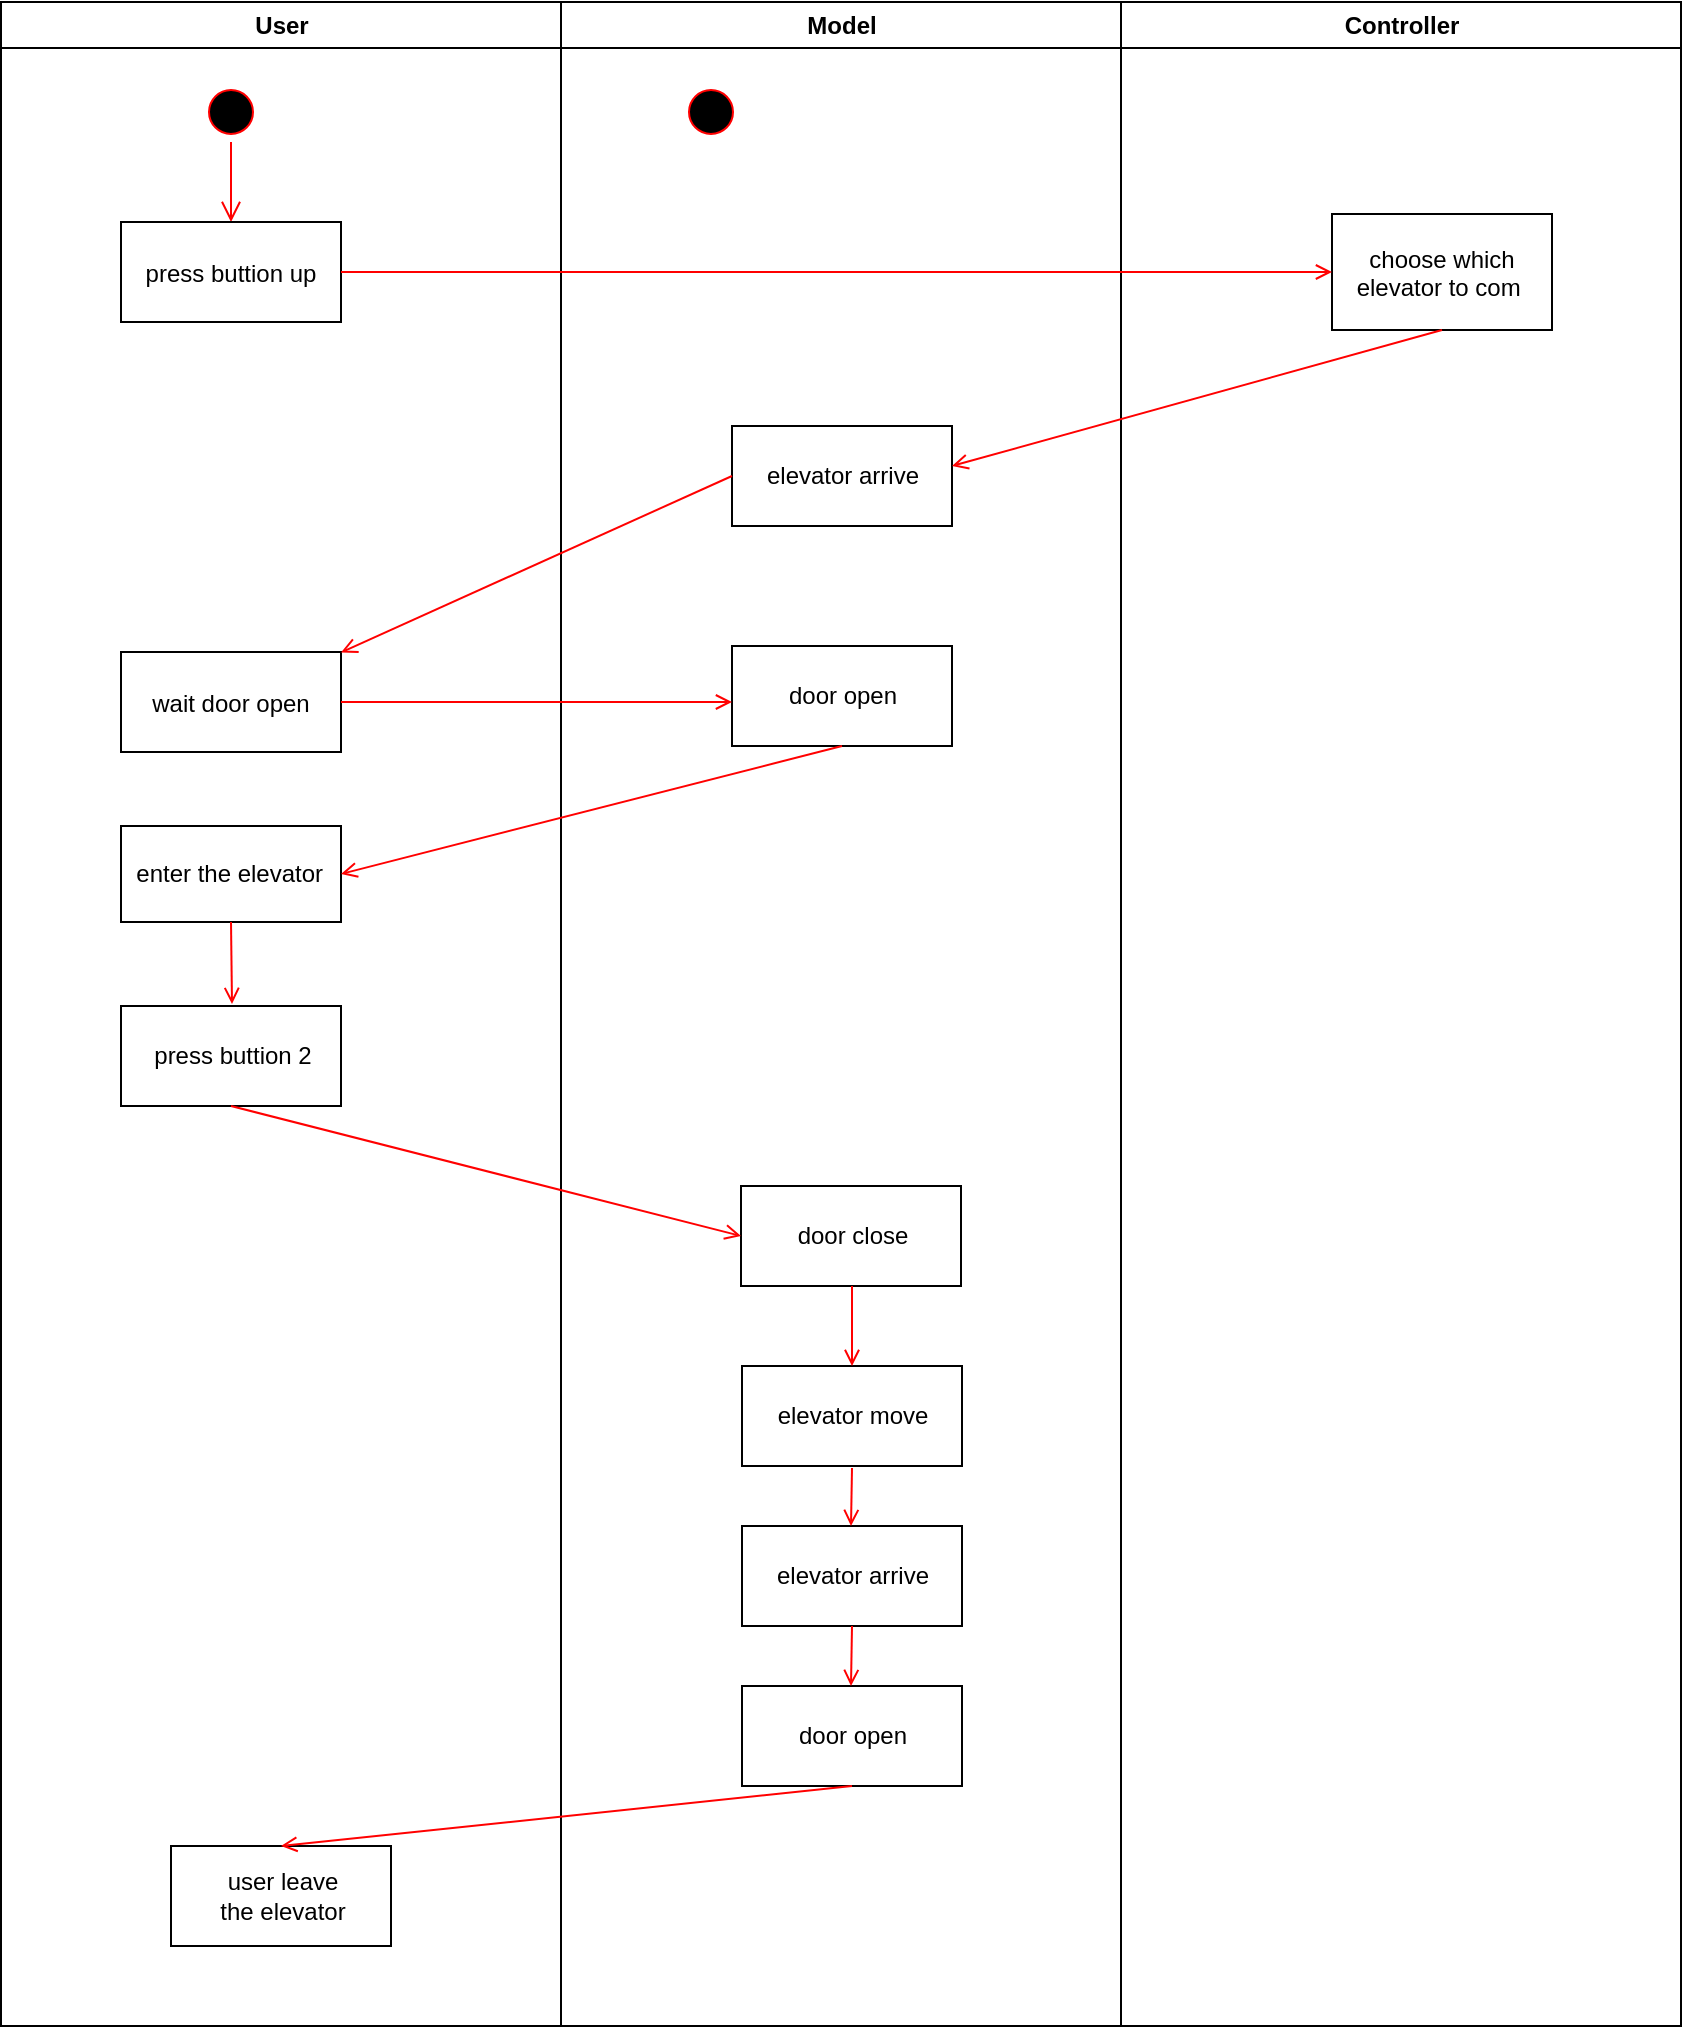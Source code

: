 <mxfile version="14.5.7" type="device"><diagram name="Page-1" id="e7e014a7-5840-1c2e-5031-d8a46d1fe8dd"><mxGraphModel dx="1209" dy="627" grid="1" gridSize="10" guides="1" tooltips="1" connect="1" arrows="1" fold="1" page="1" pageScale="1" pageWidth="980" pageHeight="690" background="#ffffff" math="0" shadow="0"><root><mxCell id="0"/><mxCell id="1" parent="0"/><mxCell id="2" value="User" style="swimlane;whiteSpace=wrap" parent="1" vertex="1"><mxGeometry x="164.5" y="128" width="280" height="1012" as="geometry"/></mxCell><mxCell id="5" value="" style="ellipse;shape=startState;fillColor=#000000;strokeColor=#ff0000;" parent="2" vertex="1"><mxGeometry x="100" y="40" width="30" height="30" as="geometry"/></mxCell><mxCell id="6" value="" style="edgeStyle=elbowEdgeStyle;elbow=horizontal;verticalAlign=bottom;endArrow=open;endSize=8;strokeColor=#FF0000;endFill=1;rounded=0" parent="2" source="5" target="7" edge="1"><mxGeometry x="100" y="40" as="geometry"><mxPoint x="115" y="110" as="targetPoint"/></mxGeometry></mxCell><mxCell id="7" value="press buttion up" style="" parent="2" vertex="1"><mxGeometry x="60" y="110" width="110" height="50" as="geometry"/></mxCell><mxCell id="10" value="wait door open" style="" parent="2" vertex="1"><mxGeometry x="60" y="325" width="110" height="50" as="geometry"/></mxCell><mxCell id="RMHZ1ES6It8TpRGUKAsq-44" value="enter the elevator&amp;nbsp;" style="html=1;" vertex="1" parent="2"><mxGeometry x="60" y="412" width="110" height="48" as="geometry"/></mxCell><mxCell id="RMHZ1ES6It8TpRGUKAsq-54" value="press buttion 2" style="html=1;" vertex="1" parent="2"><mxGeometry x="60" y="502" width="110" height="50" as="geometry"/></mxCell><mxCell id="RMHZ1ES6It8TpRGUKAsq-57" value="" style="endArrow=open;strokeColor=#FF0000;endFill=1;rounded=0;exitX=0.5;exitY=1;exitDx=0;exitDy=0;" edge="1" parent="2" source="RMHZ1ES6It8TpRGUKAsq-44"><mxGeometry relative="1" as="geometry"><mxPoint x="430.5" y="382" as="sourcePoint"/><mxPoint x="115.5" y="501" as="targetPoint"/></mxGeometry></mxCell><mxCell id="RMHZ1ES6It8TpRGUKAsq-65" value="user leave &lt;br&gt;the elevator" style="html=1;" vertex="1" parent="2"><mxGeometry x="85" y="922" width="110" height="50" as="geometry"/></mxCell><mxCell id="3" value="Model" style="swimlane;whiteSpace=wrap" parent="1" vertex="1"><mxGeometry x="444.5" y="128" width="280" height="1012" as="geometry"/></mxCell><mxCell id="13" value="" style="ellipse;shape=startState;fillColor=#000000;strokeColor=#ff0000;" parent="3" vertex="1"><mxGeometry x="60" y="40" width="30" height="30" as="geometry"/></mxCell><mxCell id="RMHZ1ES6It8TpRGUKAsq-41" value="elevator arrive" style="html=1;" vertex="1" parent="3"><mxGeometry x="85.5" y="212" width="110" height="50" as="geometry"/></mxCell><mxCell id="RMHZ1ES6It8TpRGUKAsq-43" value="door open" style="html=1;" vertex="1" parent="3"><mxGeometry x="85.5" y="322" width="110" height="50" as="geometry"/></mxCell><mxCell id="RMHZ1ES6It8TpRGUKAsq-45" value="door close" style="html=1;" vertex="1" parent="3"><mxGeometry x="90" y="592" width="110" height="50" as="geometry"/></mxCell><mxCell id="RMHZ1ES6It8TpRGUKAsq-59" value="elevator move" style="html=1;" vertex="1" parent="3"><mxGeometry x="90.5" y="682" width="110" height="50" as="geometry"/></mxCell><mxCell id="RMHZ1ES6It8TpRGUKAsq-60" value="" style="endArrow=open;strokeColor=#FF0000;endFill=1;rounded=0;exitX=0.5;exitY=1;exitDx=0;exitDy=0;entryX=0.5;entryY=0;entryDx=0;entryDy=0;" edge="1" parent="3" target="RMHZ1ES6It8TpRGUKAsq-59"><mxGeometry relative="1" as="geometry"><mxPoint x="145.5" y="642" as="sourcePoint"/><mxPoint x="400.5" y="707" as="targetPoint"/></mxGeometry></mxCell><mxCell id="RMHZ1ES6It8TpRGUKAsq-61" value="elevator arrive" style="html=1;" vertex="1" parent="3"><mxGeometry x="90.5" y="762" width="110" height="50" as="geometry"/></mxCell><mxCell id="RMHZ1ES6It8TpRGUKAsq-62" value="" style="endArrow=open;strokeColor=#FF0000;endFill=1;rounded=0;entryX=0.5;entryY=0;entryDx=0;entryDy=0;" edge="1" parent="3"><mxGeometry relative="1" as="geometry"><mxPoint x="145.5" y="733" as="sourcePoint"/><mxPoint x="145" y="762" as="targetPoint"/></mxGeometry></mxCell><mxCell id="RMHZ1ES6It8TpRGUKAsq-63" value="door open" style="html=1;" vertex="1" parent="3"><mxGeometry x="90.5" y="842" width="110" height="50" as="geometry"/></mxCell><mxCell id="RMHZ1ES6It8TpRGUKAsq-64" value="" style="endArrow=open;strokeColor=#FF0000;endFill=1;rounded=0;entryX=0.5;entryY=0;entryDx=0;entryDy=0;exitX=0.5;exitY=1;exitDx=0;exitDy=0;" edge="1" parent="3" source="RMHZ1ES6It8TpRGUKAsq-61"><mxGeometry relative="1" as="geometry"><mxPoint x="145.5" y="822" as="sourcePoint"/><mxPoint x="145" y="842" as="targetPoint"/></mxGeometry></mxCell><mxCell id="4" value="Controller" style="swimlane;whiteSpace=wrap" parent="1" vertex="1"><mxGeometry x="724.5" y="128" width="280" height="1012" as="geometry"/></mxCell><mxCell id="15" value="choose which &#10;elevator to com " style="" parent="4" vertex="1"><mxGeometry x="105.5" y="106" width="110" height="58" as="geometry"/></mxCell><mxCell id="20" value="" style="endArrow=open;strokeColor=#FF0000;endFill=1;rounded=0" parent="1" source="10" edge="1"><mxGeometry relative="1" as="geometry"><mxPoint x="530" y="478" as="targetPoint"/></mxGeometry></mxCell><mxCell id="9" value="" style="endArrow=open;strokeColor=#FF0000;endFill=1;rounded=0;entryX=0;entryY=0.5;entryDx=0;entryDy=0;" parent="1" source="7" target="15" edge="1"><mxGeometry relative="1" as="geometry"><mxPoint x="279.5" y="348" as="targetPoint"/></mxGeometry></mxCell><mxCell id="RMHZ1ES6It8TpRGUKAsq-42" value="" style="endArrow=open;strokeColor=#FF0000;endFill=1;rounded=0;exitX=0.5;exitY=1;exitDx=0;exitDy=0;" edge="1" parent="1" source="15"><mxGeometry relative="1" as="geometry"><mxPoint x="289.5" y="408" as="sourcePoint"/><mxPoint x="640" y="360" as="targetPoint"/></mxGeometry></mxCell><mxCell id="11" value="" style="endArrow=open;strokeColor=#FF0000;endFill=1;rounded=0;exitX=0;exitY=0.5;exitDx=0;exitDy=0;" parent="1" source="RMHZ1ES6It8TpRGUKAsq-41" target="10" edge="1"><mxGeometry relative="1" as="geometry"><mxPoint x="279.5" y="398" as="sourcePoint"/></mxGeometry></mxCell><mxCell id="RMHZ1ES6It8TpRGUKAsq-52" value="" style="endArrow=open;strokeColor=#FF0000;endFill=1;rounded=0;exitX=0.5;exitY=1;exitDx=0;exitDy=0;entryX=1;entryY=0.5;entryDx=0;entryDy=0;" edge="1" parent="1" source="RMHZ1ES6It8TpRGUKAsq-43" target="RMHZ1ES6It8TpRGUKAsq-44"><mxGeometry relative="1" as="geometry"><mxPoint x="344.5" y="488" as="sourcePoint"/><mxPoint x="540" y="488" as="targetPoint"/></mxGeometry></mxCell><mxCell id="RMHZ1ES6It8TpRGUKAsq-58" value="" style="endArrow=open;strokeColor=#FF0000;endFill=1;rounded=0;exitX=0.5;exitY=1;exitDx=0;exitDy=0;entryX=0;entryY=0.5;entryDx=0;entryDy=0;" edge="1" parent="1" source="RMHZ1ES6It8TpRGUKAsq-54" target="RMHZ1ES6It8TpRGUKAsq-45"><mxGeometry relative="1" as="geometry"><mxPoint x="605" y="520" as="sourcePoint"/><mxPoint x="354.5" y="584" as="targetPoint"/></mxGeometry></mxCell><mxCell id="RMHZ1ES6It8TpRGUKAsq-66" value="" style="endArrow=open;strokeColor=#FF0000;endFill=1;rounded=0;entryX=0.5;entryY=0;entryDx=0;entryDy=0;exitX=0.5;exitY=1;exitDx=0;exitDy=0;" edge="1" parent="1" source="RMHZ1ES6It8TpRGUKAsq-63" target="RMHZ1ES6It8TpRGUKAsq-65"><mxGeometry relative="1" as="geometry"><mxPoint x="600" y="950" as="sourcePoint"/><mxPoint x="599.5" y="980" as="targetPoint"/></mxGeometry></mxCell></root></mxGraphModel></diagram></mxfile>